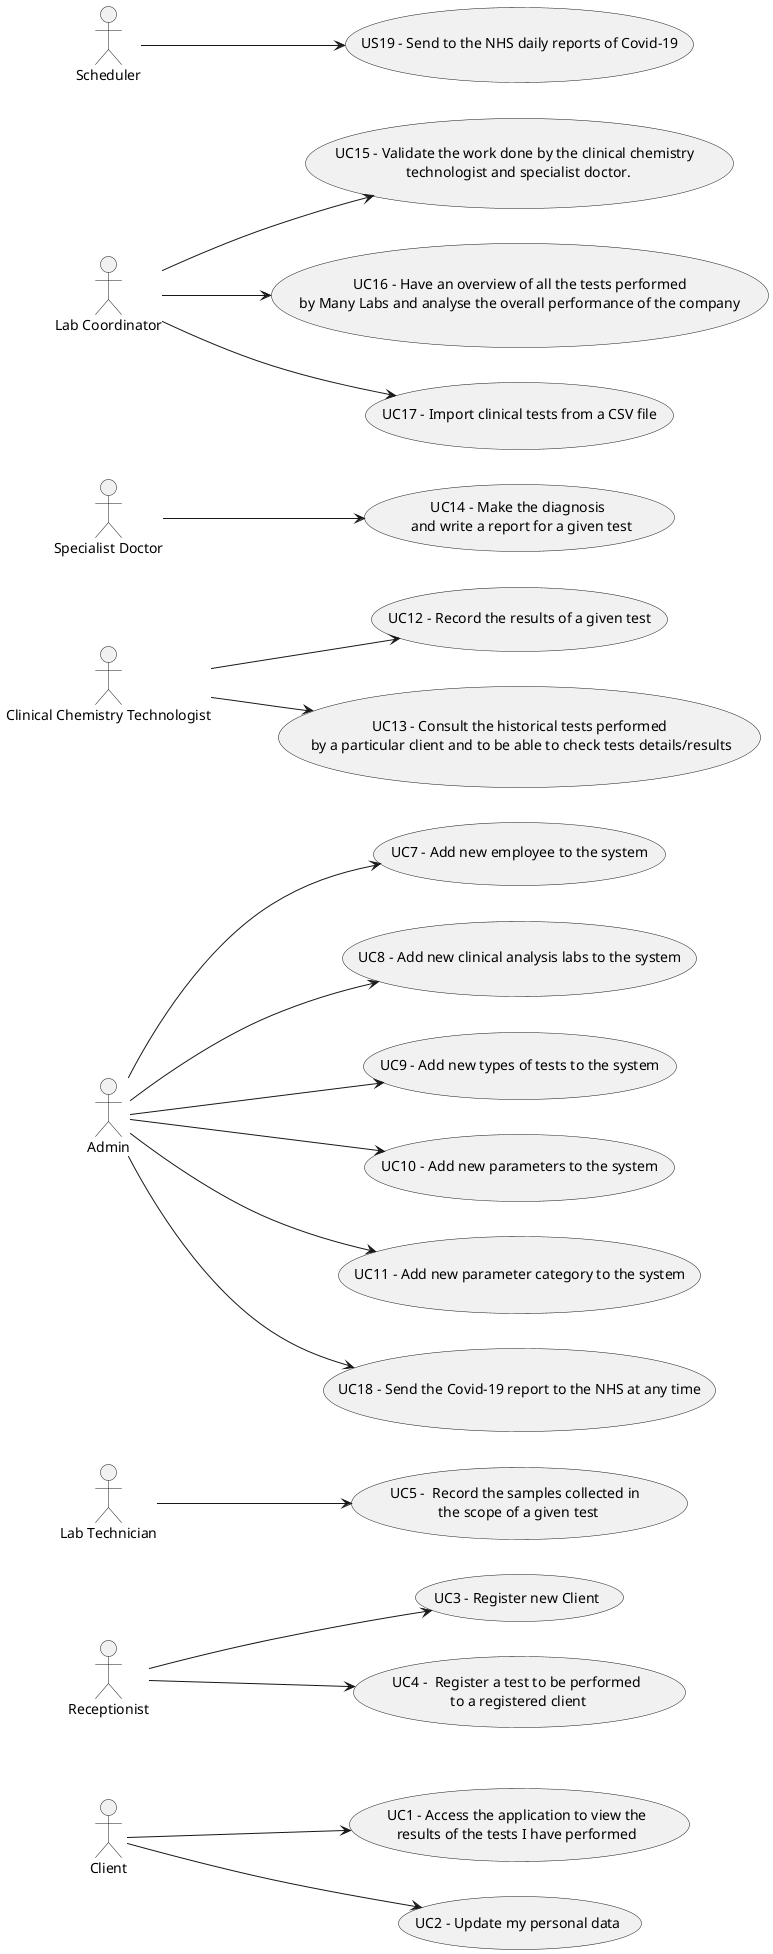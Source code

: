 @startuml
'https://plantuml.com/use-case-diagram

left to right direction

:Client: --> (UC1 - Access the application to view the\nresults of the tests I have performed)
:Client: --> (UC2 - Update my personal data)
:Receptionist: --> (UC3 - Register new Client)
:Receptionist: --> (UC4 -  Register a test to be performed\n to a registered client)
:Lab Technician: --> (UC5 -  Record the samples collected in \n the scope of a given test)
:Admin: --> (UC7 - Add new employee to the system)
:Admin: --> (UC8 - Add new clinical analysis labs to the system)
:Admin: --> (UC9 - Add new types of tests to the system)
:Admin: --> (UC10 - Add new parameters to the system)
:Admin: --> (UC11 - Add new parameter category to the system)
:Admin: --> (UC18 - Send the Covid-19 report to the NHS at any time)
:Clinical Chemistry Technologist: --> (UC12 - Record the results of a given test)
:Clinical Chemistry Technologist: --> (UC13 - Consult the historical tests performed\n by a particular client and to be able to check tests details/results)
:Specialist Doctor: --> (UC14 - Make the diagnosis \n and write a report for a given test)
:Lab Coordinator: --> (UC15 - Validate the work done by the clinical chemistry \n technologist and specialist doctor.)
:Lab Coordinator: --> (UC16 - Have an overview of all the tests performed\nby Many Labs and analyse the overall performance of the company)
:Lab Coordinator: --> (UC17 - Import clinical tests from a CSV file)
:Scheduler: --> (US19 - Send to the NHS daily reports of Covid-19)
@enduml